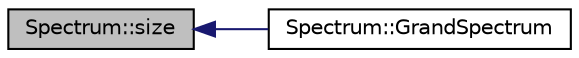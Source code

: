 digraph "Spectrum::size"
{
  edge [fontname="Helvetica",fontsize="10",labelfontname="Helvetica",labelfontsize="10"];
  node [fontname="Helvetica",fontsize="10",shape=record];
  rankdir="LR";
  Node1 [label="Spectrum::size",height=0.2,width=0.4,color="black", fillcolor="grey75", style="filled", fontcolor="black"];
  Node1 -> Node2 [dir="back",color="midnightblue",fontsize="10",style="solid",fontname="Helvetica"];
  Node2 [label="Spectrum::GrandSpectrum",height=0.2,width=0.4,color="black", fillcolor="white", style="filled",URL="$class_spectrum.html#a041b82b8cc88be4f8d701aa3fac066e6",tooltip="Use currently loaded spectra to build a Grand Spectra. "];
}
